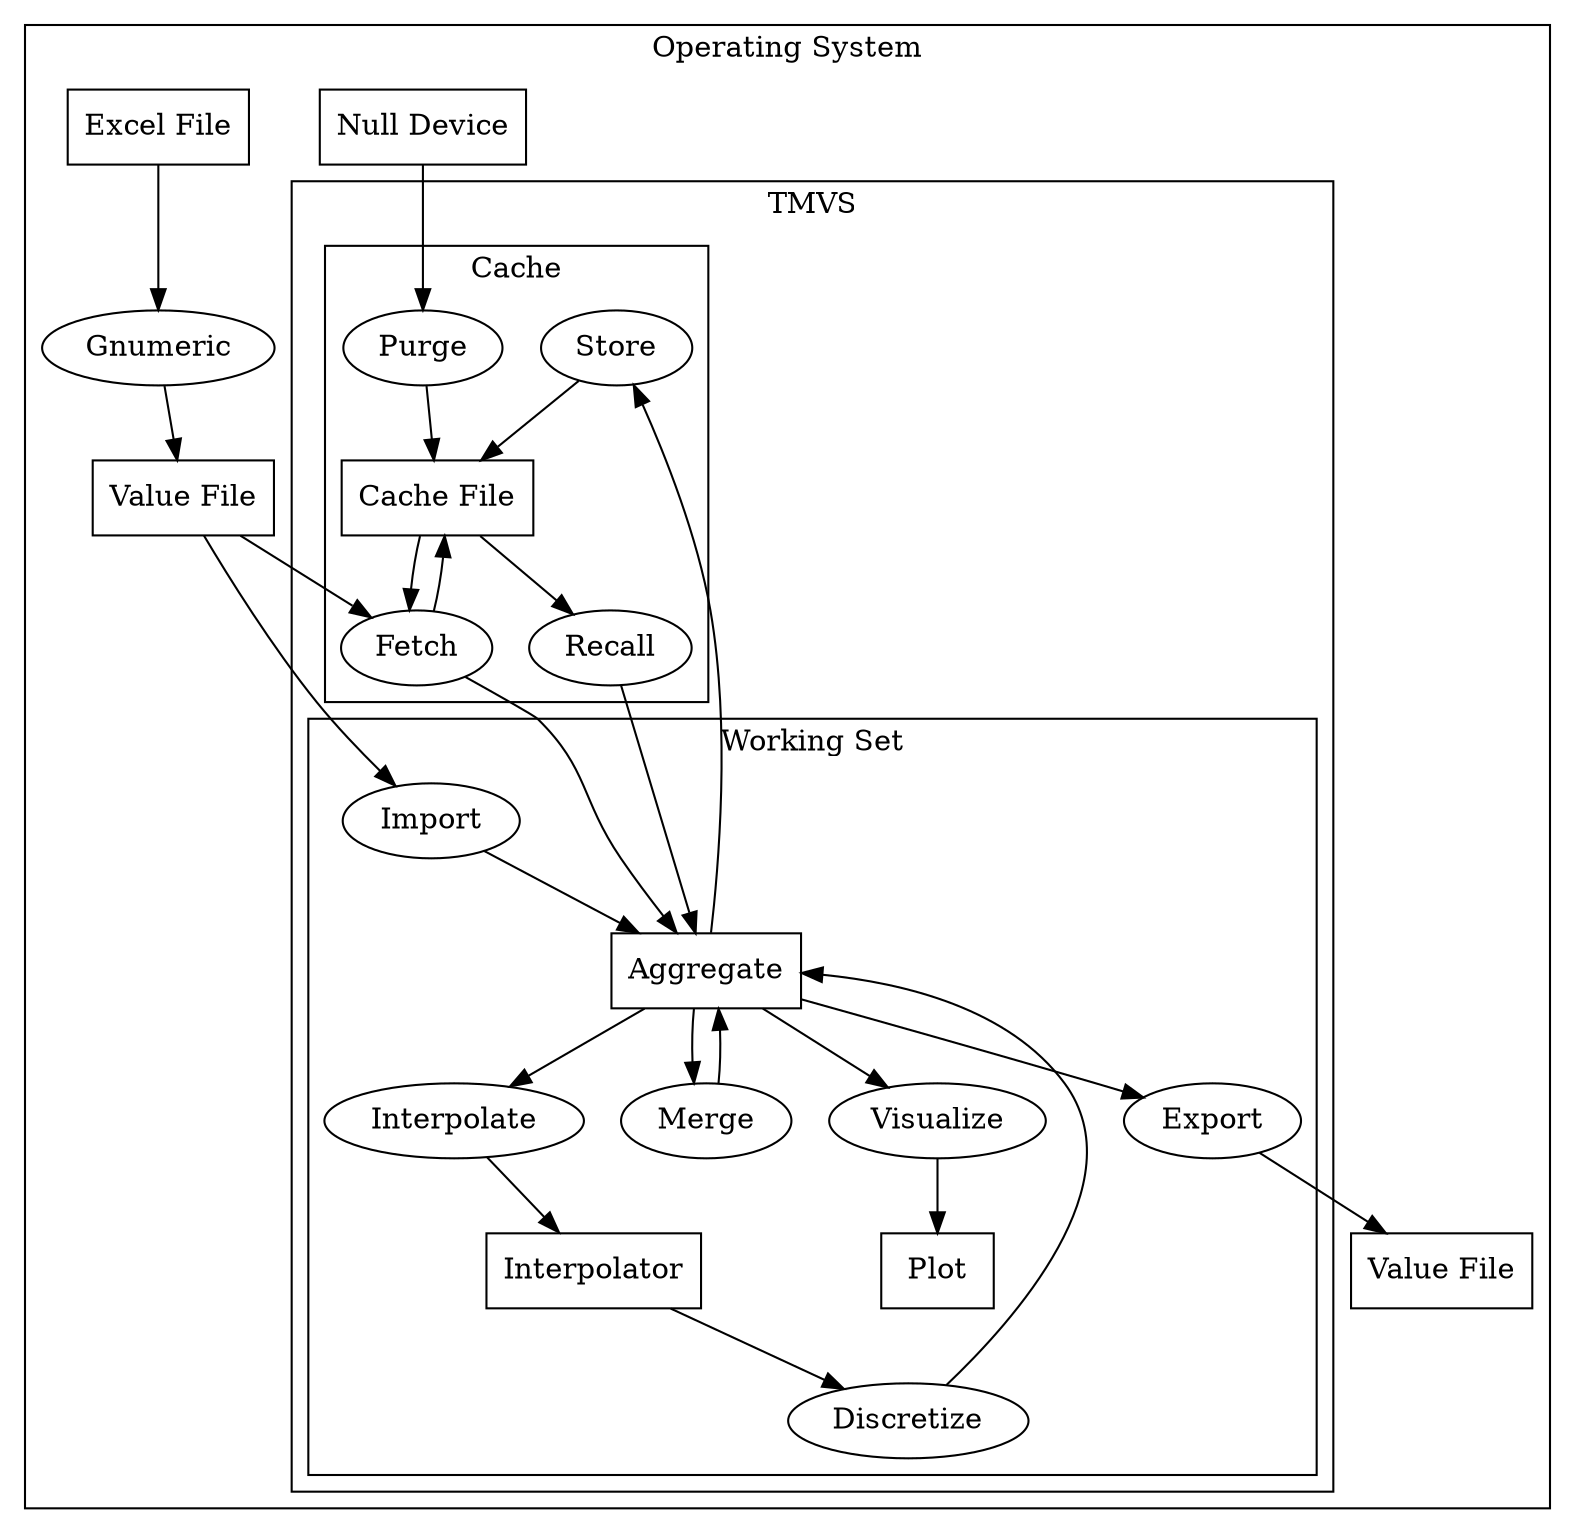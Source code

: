 digraph {
  subgraph cluster_os {
    label = "Operating System"

    node [shape = box]
    null [label = "Null Device"]
    xlsr [label = "Excel File"]
    csvr [label = "Value File"]
    csvw [label = "Value File"]

    node [shape = oval]
    gnumeric [label = "Gnumeric"]

    subgraph cluster_tmvs {
      label = "TMVS"

      subgraph cluster_ws {
        label = "Working Set"

        node [shape = box]
        aggr [label = "Aggregate"]
        interp [label = "Interpolator"]
        plot [label = "Plot"]

        node [shape = oval]
        import [label = "Import"]
        interpolate [label = "Interpolate"]
        discretize [label = "Discretize"]
        merge [label = "Merge"]
        visualize [label = "Visualize"]
        export [label = "Export"]
      }

      subgraph cluster_cache {
        label = "Cache"

        node [shape = box]
        cache [label = "Cache File"]

        node [shape = oval]
        store [label = "Store"]
        recall [label = "Recall"]
        fetch [label = "Fetch"]
        purge [label = "Purge"]
      }
    }
  }

  xlsr -> gnumeric -> csvr
  csvr -> import -> aggr
  aggr -> interpolate -> interp
  interp -> discretize -> aggr
  aggr -> merge -> aggr
  aggr -> visualize -> plot
  aggr -> store -> cache
  cache -> recall -> aggr
  csvr -> fetch -> aggr
  cache -> fetch -> cache
  null -> purge -> cache
  aggr -> export -> csvw

  fetch -> import [style = invis]
  recall -> import [style = invis]
}
